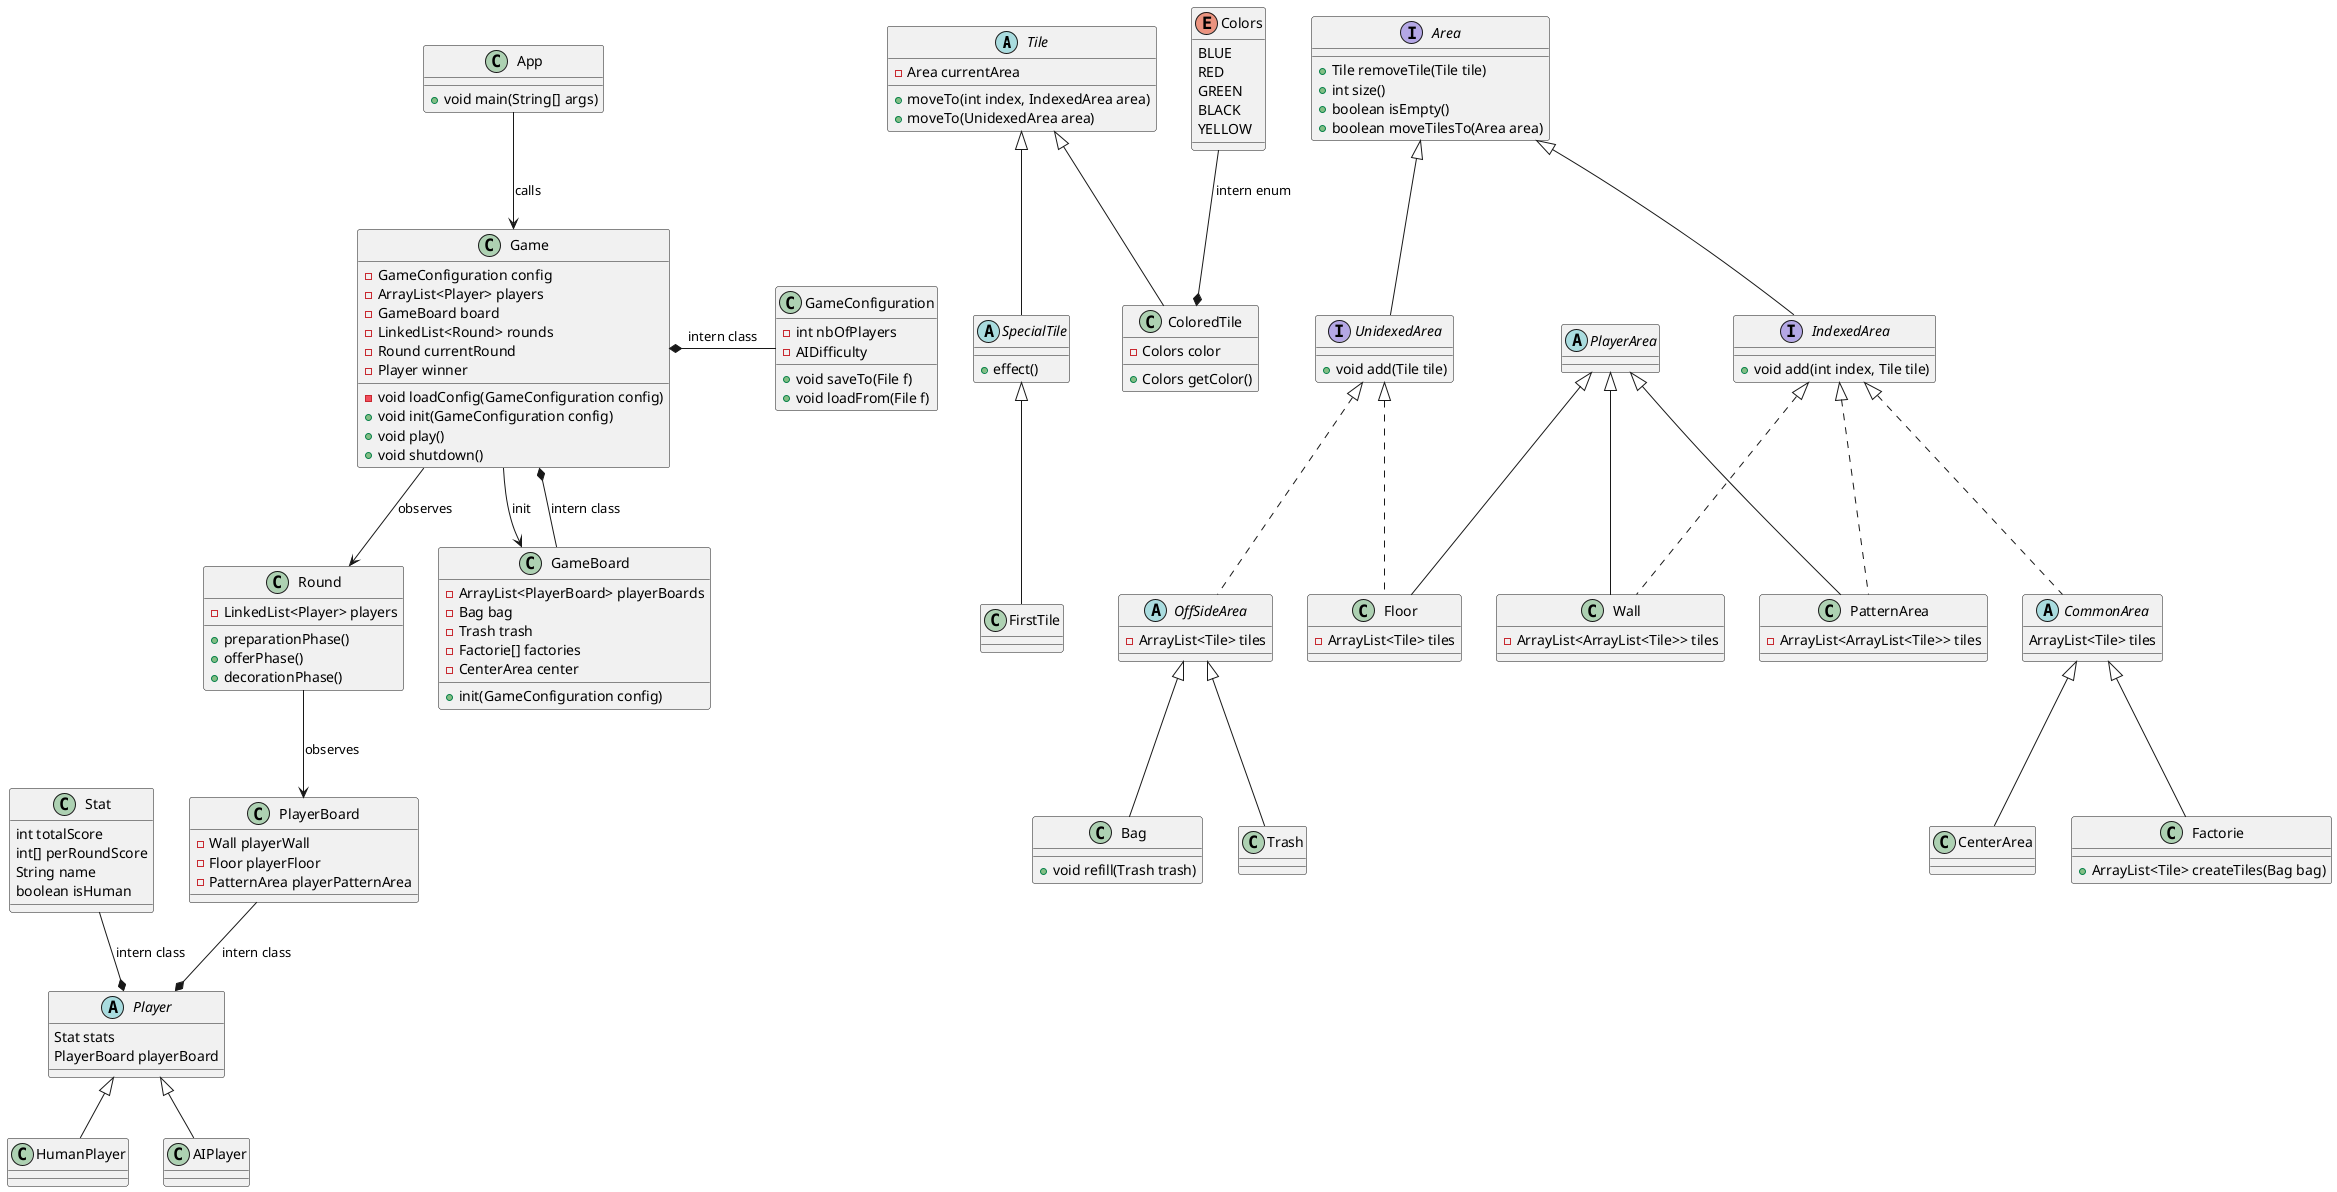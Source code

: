 @startuml

Abstract class Tile {
	-Area currentArea
	+moveTo(int index, IndexedArea area)
	+moveTo(UnidexedArea area)
}


Tile <|-- SpecialTile
abstract class SpecialTile {
	+effect()
}

Tile <|-- ColoredTile
class ColoredTile {
	-Colors color
	+Colors getColor()
}

SpecialTile <|-- FirstTile
class FirstTile

Colors --* ColoredTile : "intern enum"
enum Colors {
	BLUE
	RED
	GREEN
	BLACK
	YELLOW
}


interface Area {
	+Tile removeTile(Tile tile)
	+int size()
	+boolean isEmpty()
	+boolean moveTilesTo(Area area)
}
Area <|-- UnidexedArea
interface UnidexedArea {
	+void add(Tile tile)
}

Area <|-- IndexedArea
interface IndexedArea {
	+void add(int index, Tile tile)
}

UnidexedArea <|.. OffSideArea
abstract class OffSideArea {
	-ArrayList<Tile> tiles
}

OffSideArea <|-- Bag
class Bag {
	+void refill(Trash trash)
}

OffSideArea <|-- Trash
class Trash {

}
IndexedArea <|.. CommonArea
abstract class CommonArea {
	ArrayList<Tile> tiles
}
CommonArea <|-- CenterArea
CommonArea <|-- Factorie
class Factorie {
	+ArrayList<Tile> createTiles(Bag bag)
}

abstract class PlayerArea

IndexedArea <|.. Wall
PlayerArea <|-- Wall
class Wall {
	-ArrayList<ArrayList<Tile>> tiles
}

UnidexedArea <|.. Floor
PlayerArea <|-- Floor
class Floor {
	-ArrayList<Tile> tiles
}

IndexedArea <|.. PatternArea
PlayerArea <|-- PatternArea
class PatternArea{
	-ArrayList<ArrayList<Tile>> tiles
}

abstract class Player {
	Stat stats
	PlayerBoard playerBoard
}

Stat  --* Player : "intern class"
class Stat {
	int totalScore
	int[] perRoundScore
	String name
	boolean isHuman
}

Player <|-- HumanPlayer
Player <|-- AIPlayer


class PlayerBoard
PlayerBoard --* Player : "intern class"


GameConfiguration -left-* Game : "intern class"
class GameConfiguration {
	-int nbOfPlayers
	-AIDifficulty
	+void saveTo(File f)
	+void loadFrom(File f)
}

Game --> Round : "observes"
class Game {
	-GameConfiguration config
	-ArrayList<Player> players
	-GameBoard board
	-LinkedList<Round> rounds
	-Round currentRound
	-Player winner
	-void loadConfig(GameConfiguration config)
	+void init(GameConfiguration config)
	+void play()
	+void shutdown()
}

Game --> GameBoard : "init"
GameBoard --* Game : "intern class"
class GameBoard {
	-ArrayList<PlayerBoard> playerBoards
	-Bag bag
	-Trash trash
	-Factorie[] factories
	-CenterArea center
	+init(GameConfiguration config)
}

Round --> PlayerBoard : "observes"
class PlayerBoard {
	-Wall playerWall
	-Floor playerFloor
	-PatternArea playerPatternArea
}

class Round {
	-LinkedList<Player> players
	+preparationPhase()
	+offerPhase()
	+decorationPhase()
}


App --> Game : "calls"
class App {
	+void main(String[] args)
}


@enduml
